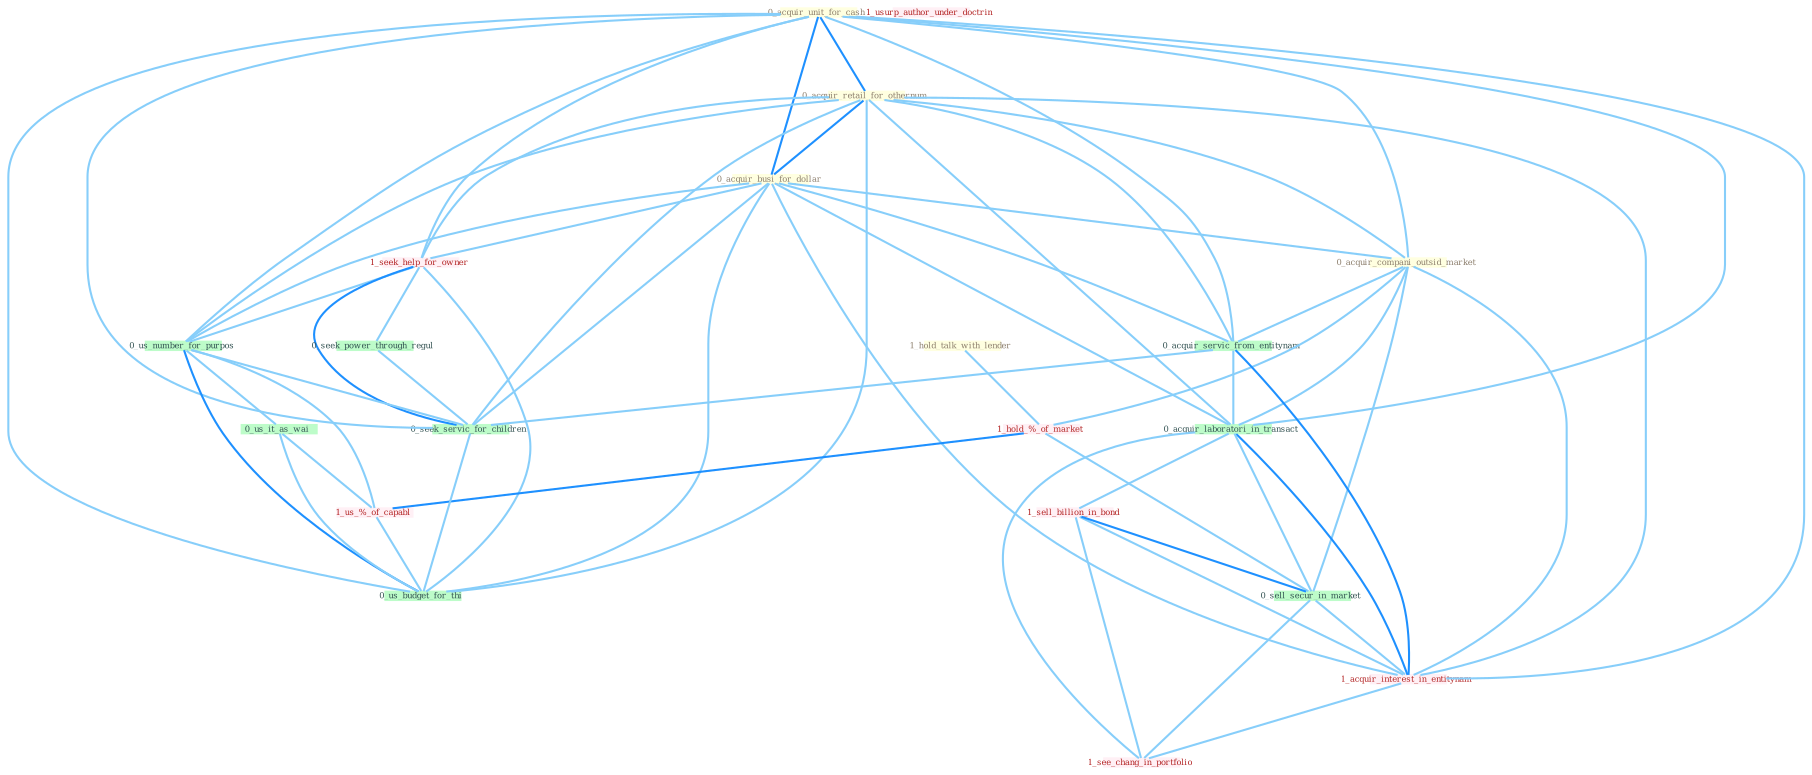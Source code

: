 Graph G{ 
    node
    [shape=polygon,style=filled,width=.5,height=.06,color="#BDFCC9",fixedsize=true,fontsize=4,
    fontcolor="#2f4f4f"];
    {node
    [color="#ffffe0", fontcolor="#8b7d6b"] "0_acquir_unit_for_cash " "1_hold_talk_with_lender " "0_acquir_retail_for_othernum " "0_acquir_busi_for_dollar " "0_acquir_compani_outsid_market "}
{node [color="#fff0f5", fontcolor="#b22222"] "1_seek_help_for_owner " "1_hold_%_of_market " "1_sell_billion_in_bond " "1_usurp_author_under_doctrin " "1_us_%_of_capabl " "1_acquir_interest_in_entitynam " "1_see_chang_in_portfolio "}
edge [color="#B0E2FF"];

	"0_acquir_unit_for_cash " -- "0_acquir_retail_for_othernum " [w="2", color="#1e90ff" , len=0.8];
	"0_acquir_unit_for_cash " -- "0_acquir_busi_for_dollar " [w="2", color="#1e90ff" , len=0.8];
	"0_acquir_unit_for_cash " -- "0_acquir_compani_outsid_market " [w="1", color="#87cefa" ];
	"0_acquir_unit_for_cash " -- "1_seek_help_for_owner " [w="1", color="#87cefa" ];
	"0_acquir_unit_for_cash " -- "0_acquir_servic_from_entitynam " [w="1", color="#87cefa" ];
	"0_acquir_unit_for_cash " -- "0_us_number_for_purpos " [w="1", color="#87cefa" ];
	"0_acquir_unit_for_cash " -- "0_acquir_laboratori_in_transact " [w="1", color="#87cefa" ];
	"0_acquir_unit_for_cash " -- "1_acquir_interest_in_entitynam " [w="1", color="#87cefa" ];
	"0_acquir_unit_for_cash " -- "0_seek_servic_for_children " [w="1", color="#87cefa" ];
	"0_acquir_unit_for_cash " -- "0_us_budget_for_thi " [w="1", color="#87cefa" ];
	"1_hold_talk_with_lender " -- "1_hold_%_of_market " [w="1", color="#87cefa" ];
	"0_acquir_retail_for_othernum " -- "0_acquir_busi_for_dollar " [w="2", color="#1e90ff" , len=0.8];
	"0_acquir_retail_for_othernum " -- "0_acquir_compani_outsid_market " [w="1", color="#87cefa" ];
	"0_acquir_retail_for_othernum " -- "1_seek_help_for_owner " [w="1", color="#87cefa" ];
	"0_acquir_retail_for_othernum " -- "0_acquir_servic_from_entitynam " [w="1", color="#87cefa" ];
	"0_acquir_retail_for_othernum " -- "0_us_number_for_purpos " [w="1", color="#87cefa" ];
	"0_acquir_retail_for_othernum " -- "0_acquir_laboratori_in_transact " [w="1", color="#87cefa" ];
	"0_acquir_retail_for_othernum " -- "1_acquir_interest_in_entitynam " [w="1", color="#87cefa" ];
	"0_acquir_retail_for_othernum " -- "0_seek_servic_for_children " [w="1", color="#87cefa" ];
	"0_acquir_retail_for_othernum " -- "0_us_budget_for_thi " [w="1", color="#87cefa" ];
	"0_acquir_busi_for_dollar " -- "0_acquir_compani_outsid_market " [w="1", color="#87cefa" ];
	"0_acquir_busi_for_dollar " -- "1_seek_help_for_owner " [w="1", color="#87cefa" ];
	"0_acquir_busi_for_dollar " -- "0_acquir_servic_from_entitynam " [w="1", color="#87cefa" ];
	"0_acquir_busi_for_dollar " -- "0_us_number_for_purpos " [w="1", color="#87cefa" ];
	"0_acquir_busi_for_dollar " -- "0_acquir_laboratori_in_transact " [w="1", color="#87cefa" ];
	"0_acquir_busi_for_dollar " -- "1_acquir_interest_in_entitynam " [w="1", color="#87cefa" ];
	"0_acquir_busi_for_dollar " -- "0_seek_servic_for_children " [w="1", color="#87cefa" ];
	"0_acquir_busi_for_dollar " -- "0_us_budget_for_thi " [w="1", color="#87cefa" ];
	"0_acquir_compani_outsid_market " -- "0_acquir_servic_from_entitynam " [w="1", color="#87cefa" ];
	"0_acquir_compani_outsid_market " -- "1_hold_%_of_market " [w="1", color="#87cefa" ];
	"0_acquir_compani_outsid_market " -- "0_acquir_laboratori_in_transact " [w="1", color="#87cefa" ];
	"0_acquir_compani_outsid_market " -- "0_sell_secur_in_market " [w="1", color="#87cefa" ];
	"0_acquir_compani_outsid_market " -- "1_acquir_interest_in_entitynam " [w="1", color="#87cefa" ];
	"1_seek_help_for_owner " -- "0_seek_power_through_regul " [w="1", color="#87cefa" ];
	"1_seek_help_for_owner " -- "0_us_number_for_purpos " [w="1", color="#87cefa" ];
	"1_seek_help_for_owner " -- "0_seek_servic_for_children " [w="2", color="#1e90ff" , len=0.8];
	"1_seek_help_for_owner " -- "0_us_budget_for_thi " [w="1", color="#87cefa" ];
	"0_acquir_servic_from_entitynam " -- "0_acquir_laboratori_in_transact " [w="1", color="#87cefa" ];
	"0_acquir_servic_from_entitynam " -- "1_acquir_interest_in_entitynam " [w="2", color="#1e90ff" , len=0.8];
	"0_acquir_servic_from_entitynam " -- "0_seek_servic_for_children " [w="1", color="#87cefa" ];
	"1_hold_%_of_market " -- "1_us_%_of_capabl " [w="2", color="#1e90ff" , len=0.8];
	"1_hold_%_of_market " -- "0_sell_secur_in_market " [w="1", color="#87cefa" ];
	"0_seek_power_through_regul " -- "0_seek_servic_for_children " [w="1", color="#87cefa" ];
	"0_us_number_for_purpos " -- "0_us_it_as_wai " [w="1", color="#87cefa" ];
	"0_us_number_for_purpos " -- "1_us_%_of_capabl " [w="1", color="#87cefa" ];
	"0_us_number_for_purpos " -- "0_seek_servic_for_children " [w="1", color="#87cefa" ];
	"0_us_number_for_purpos " -- "0_us_budget_for_thi " [w="2", color="#1e90ff" , len=0.8];
	"0_acquir_laboratori_in_transact " -- "1_sell_billion_in_bond " [w="1", color="#87cefa" ];
	"0_acquir_laboratori_in_transact " -- "0_sell_secur_in_market " [w="1", color="#87cefa" ];
	"0_acquir_laboratori_in_transact " -- "1_acquir_interest_in_entitynam " [w="2", color="#1e90ff" , len=0.8];
	"0_acquir_laboratori_in_transact " -- "1_see_chang_in_portfolio " [w="1", color="#87cefa" ];
	"1_sell_billion_in_bond " -- "0_sell_secur_in_market " [w="2", color="#1e90ff" , len=0.8];
	"1_sell_billion_in_bond " -- "1_acquir_interest_in_entitynam " [w="1", color="#87cefa" ];
	"1_sell_billion_in_bond " -- "1_see_chang_in_portfolio " [w="1", color="#87cefa" ];
	"0_us_it_as_wai " -- "1_us_%_of_capabl " [w="1", color="#87cefa" ];
	"0_us_it_as_wai " -- "0_us_budget_for_thi " [w="1", color="#87cefa" ];
	"1_us_%_of_capabl " -- "0_us_budget_for_thi " [w="1", color="#87cefa" ];
	"0_sell_secur_in_market " -- "1_acquir_interest_in_entitynam " [w="1", color="#87cefa" ];
	"0_sell_secur_in_market " -- "1_see_chang_in_portfolio " [w="1", color="#87cefa" ];
	"1_acquir_interest_in_entitynam " -- "1_see_chang_in_portfolio " [w="1", color="#87cefa" ];
	"0_seek_servic_for_children " -- "0_us_budget_for_thi " [w="1", color="#87cefa" ];
}